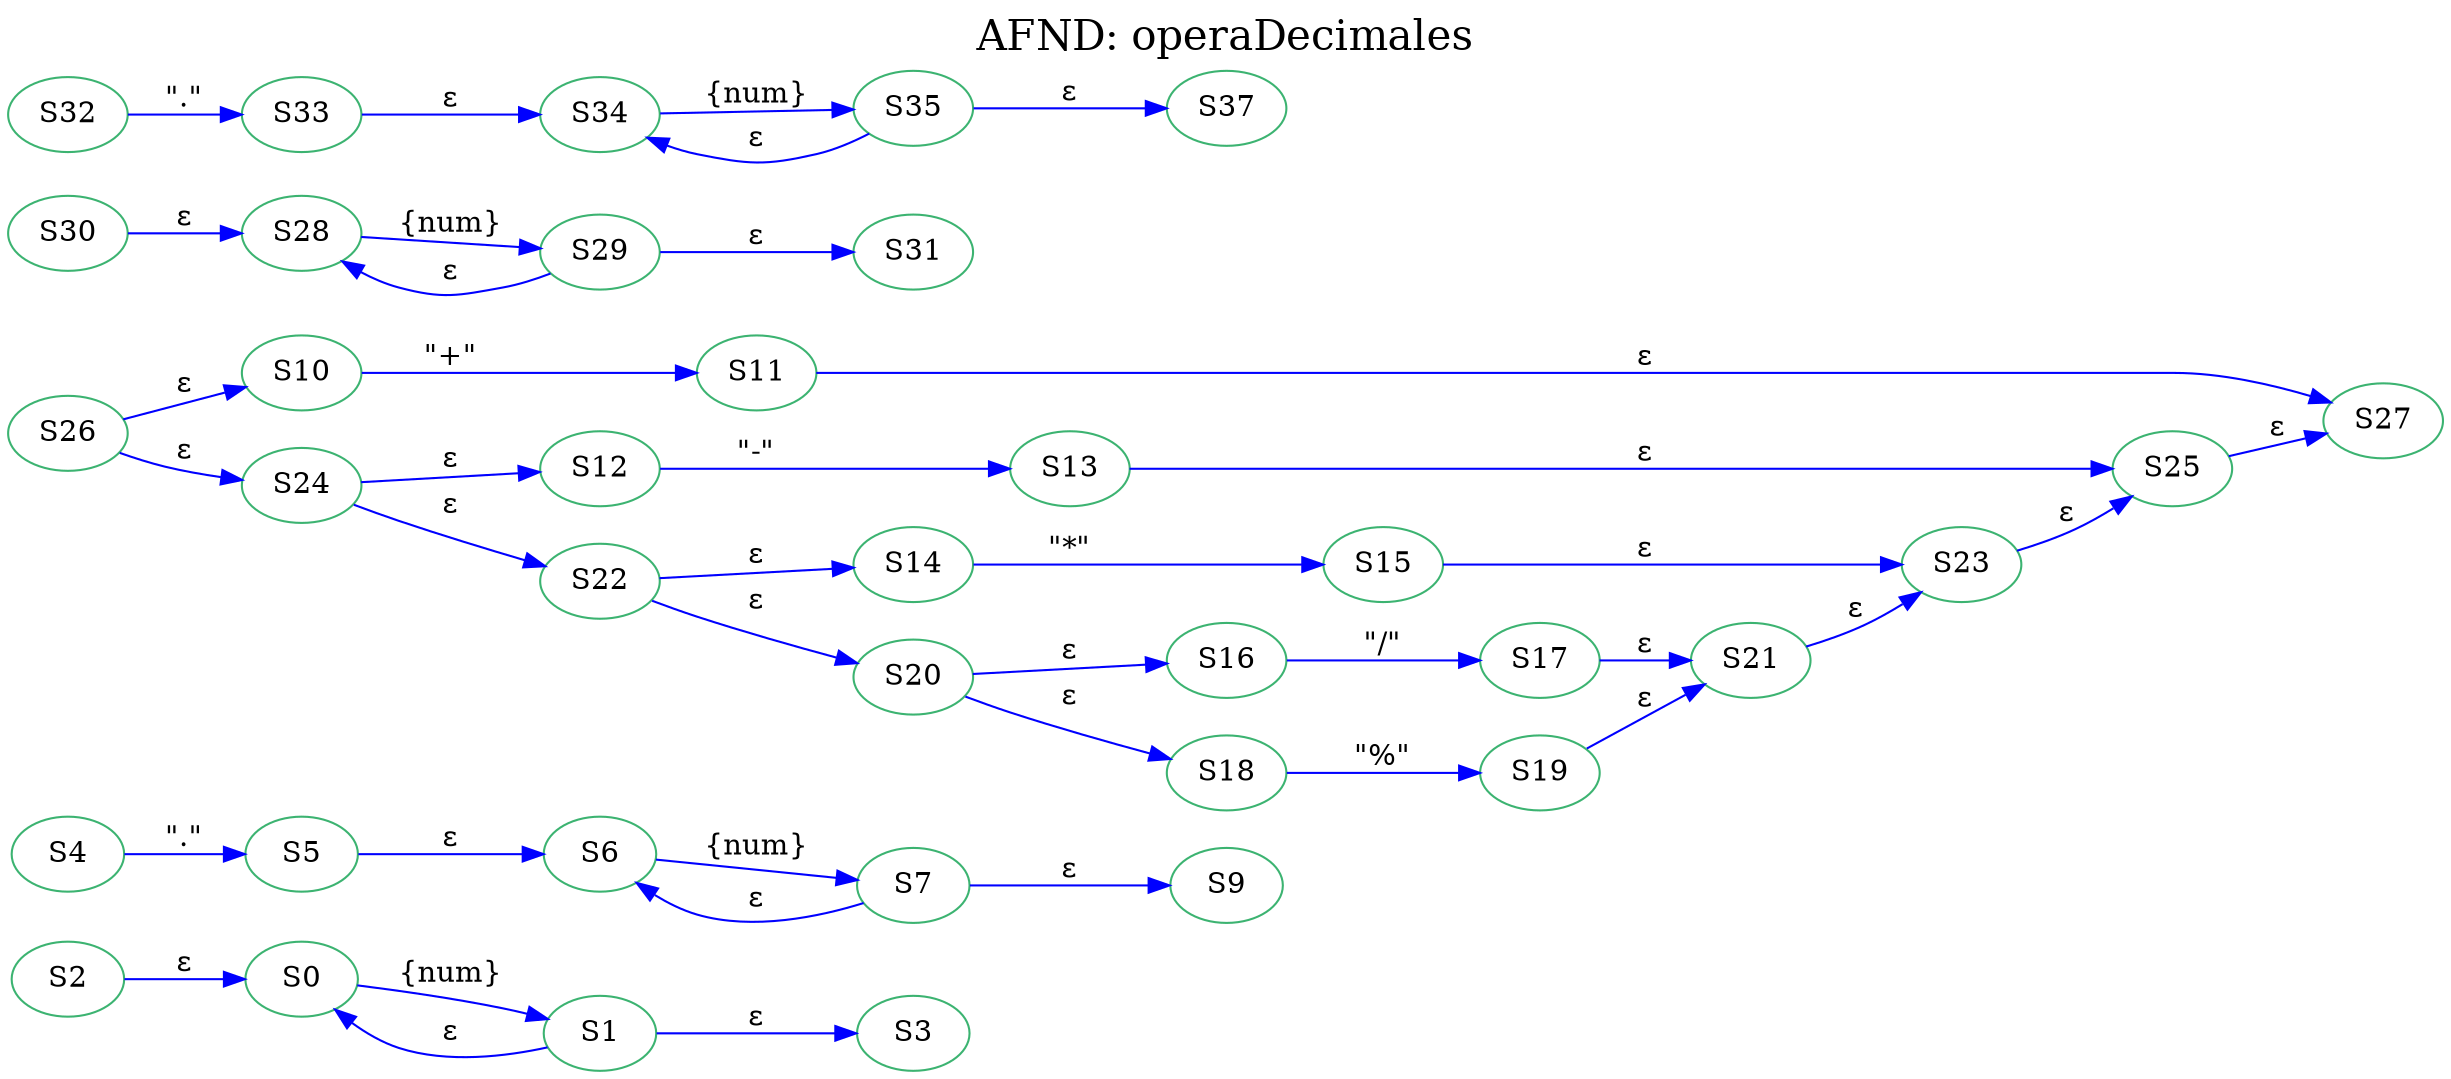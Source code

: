 digraph AFD { 
graph [label="AFND: operaDecimales", labelloc=t, fontsize=20];
rankdir=LR;
edge [color=blue];
node [color = mediumseagreen];
"S0"[ label=S0 ]
"S1"[ label=S1 ]
"S2"[ label=S2 ]
"S3"[ label=S3 ]
"S4"[ label=S4 ]
"S5"[ label=S5 ]
"S6"[ label=S6 ]
"S7"[ label=S7 ]
"S9"[ label=S9 ]
"S10"[ label=S10 ]
"S11"[ label=S11 ]
"S12"[ label=S12 ]
"S13"[ label=S13 ]
"S14"[ label=S14 ]
"S15"[ label=S15 ]
"S16"[ label=S16 ]
"S17"[ label=S17 ]
"S18"[ label=S18 ]
"S19"[ label=S19 ]
"S20"[ label=S20 ]
"S21"[ label=S21 ]
"S22"[ label=S22 ]
"S23"[ label=S23 ]
"S24"[ label=S24 ]
"S25"[ label=S25 ]
"S26"[ label=S26 ]
"S27"[ label=S27 ]
"S28"[ label=S28 ]
"S29"[ label=S29 ]
"S30"[ label=S30 ]
"S31"[ label=S31 ]
"S32"[ label=S32 ]
"S33"[ label=S33 ]
"S34"[ label=S34 ]
"S35"[ label=S35 ]
"S0"->"S1"[label="{num}" ];
"S2"->"S0"[label="ε" ];
"S0"->"S1"[label="ε" ,dir=back];
"S1"->"S3"[label="ε" ];
"S4"->"S5"[label="\".\"" ];
"S6"->"S7"[label="{num}" ];
"S5"->"S6"[label="ε" ];
"S6"->"S7"[label="ε" ,dir=back];
"S7"->"S9"[label="ε" ];
"S10"->"S11"[label="\"+\"" ];
"S12"->"S13"[label="\"-\"" ];
"S14"->"S15"[label="\"*\"" ];
"S16"->"S17"[label="\"/\"" ];
"S18"->"S19"[label="\"%\"" ];
"S20"->"S16"[label="ε" ];
"S20"->"S18"[label="ε" ];
"S17"->"S21"[label="ε" ];
"S19"->"S21"[label="ε" ];
"S22"->"S14"[label="ε" ];
"S22"->"S20"[label="ε" ];
"S15"->"S23"[label="ε" ];
"S21"->"S23"[label="ε" ];
"S24"->"S12"[label="ε" ];
"S24"->"S22"[label="ε" ];
"S13"->"S25"[label="ε" ];
"S23"->"S25"[label="ε" ];
"S26"->"S10"[label="ε" ];
"S26"->"S24"[label="ε" ];
"S11"->"S27"[label="ε" ];
"S25"->"S27"[label="ε" ];
"S28"->"S29"[label="{num}" ];
"S30"->"S28"[label="ε" ];
"S28"->"S29"[label="ε" ,dir=back];
"S29"->"S31"[label="ε" ];
"S32"->"S33"[label="\".\"" ];
"S34"->"S35"[label="{num}" ];
"S33"->"S34"[label="ε" ];
"S34"->"S35"[label="ε" ,dir=back];
"S35"->"S37"[label="ε" ];

}